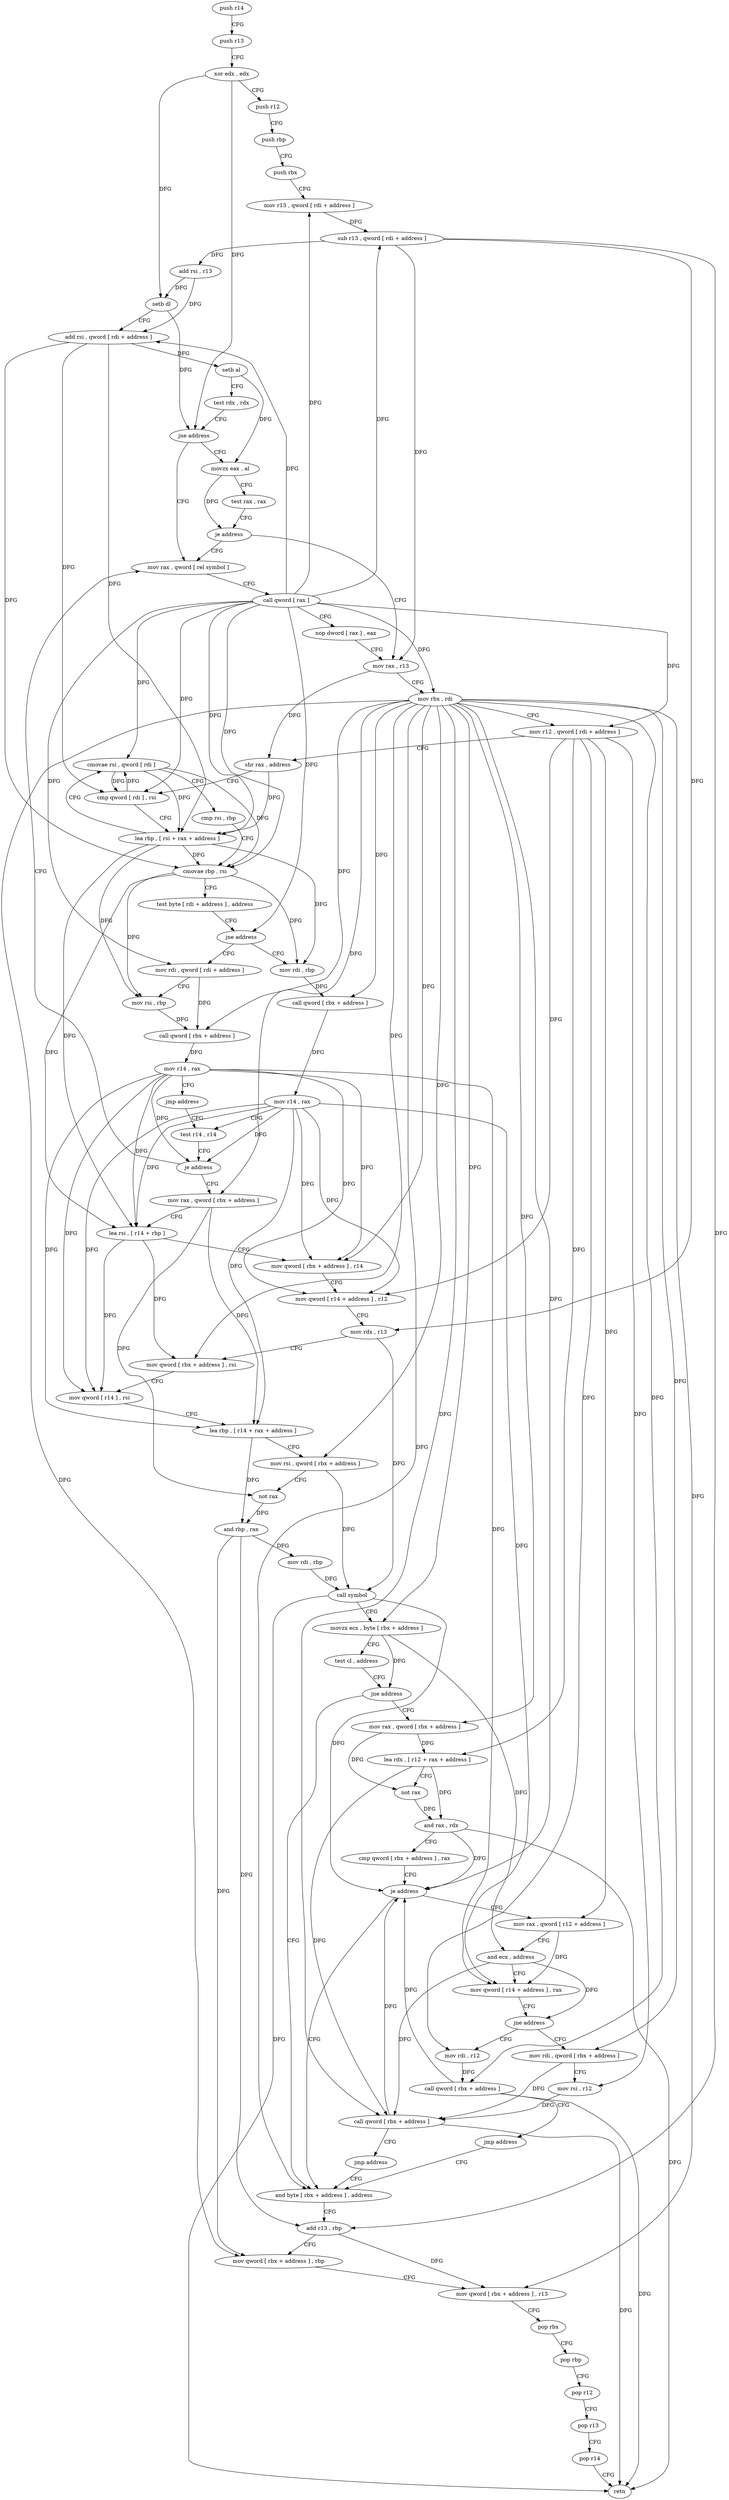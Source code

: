 digraph "func" {
"207440" [label = "push r14" ]
"207442" [label = "push r13" ]
"207444" [label = "xor edx , edx" ]
"207446" [label = "push r12" ]
"207448" [label = "push rbp" ]
"207449" [label = "push rbx" ]
"207450" [label = "mov r13 , qword [ rdi + address ]" ]
"207454" [label = "sub r13 , qword [ rdi + address ]" ]
"207458" [label = "add rsi , r13" ]
"207461" [label = "setb dl" ]
"207464" [label = "add rsi , qword [ rdi + address ]" ]
"207468" [label = "setb al" ]
"207471" [label = "test rdx , rdx" ]
"207474" [label = "jne address" ]
"207484" [label = "mov rax , qword [ rel symbol ]" ]
"207476" [label = "movzx eax , al" ]
"207491" [label = "call qword [ rax ]" ]
"207493" [label = "nop dword [ rax ] , eax" ]
"207496" [label = "mov rax , r13" ]
"207479" [label = "test rax , rax" ]
"207482" [label = "je address" ]
"207656" [label = "mov rdi , qword [ rdi + address ]" ]
"207660" [label = "mov rsi , rbp" ]
"207663" [label = "call qword [ rbx + address ]" ]
"207666" [label = "mov r14 , rax" ]
"207669" [label = "jmp address" ]
"207544" [label = "test r14 , r14" ]
"207535" [label = "mov rdi , rbp" ]
"207538" [label = "call qword [ rbx + address ]" ]
"207541" [label = "mov r14 , rax" ]
"207499" [label = "mov rbx , rdi" ]
"207502" [label = "mov r12 , qword [ rdi + address ]" ]
"207506" [label = "shr rax , address" ]
"207510" [label = "cmp qword [ rdi ] , rsi" ]
"207513" [label = "lea rbp , [ rsi + rax + address ]" ]
"207518" [label = "cmovae rsi , qword [ rdi ]" ]
"207522" [label = "cmp rsi , rbp" ]
"207525" [label = "cmovae rbp , rsi" ]
"207529" [label = "test byte [ rdi + address ] , address" ]
"207533" [label = "jne address" ]
"207547" [label = "je address" ]
"207549" [label = "mov rax , qword [ rbx + address ]" ]
"207553" [label = "lea rsi , [ r14 + rbp ]" ]
"207557" [label = "mov qword [ rbx + address ] , r14" ]
"207561" [label = "mov qword [ r14 + address ] , r12" ]
"207565" [label = "mov rdx , r13" ]
"207568" [label = "mov qword [ rbx + address ] , rsi" ]
"207572" [label = "mov qword [ r14 ] , rsi" ]
"207575" [label = "lea rbp , [ r14 + rax + address ]" ]
"207580" [label = "mov rsi , qword [ rbx + address ]" ]
"207584" [label = "not rax" ]
"207587" [label = "and rbp , rax" ]
"207590" [label = "mov rdi , rbp" ]
"207593" [label = "call symbol" ]
"207598" [label = "movzx ecx , byte [ rbx + address ]" ]
"207602" [label = "test cl , address" ]
"207605" [label = "jne address" ]
"207628" [label = "and byte [ rbx + address ] , address" ]
"207607" [label = "mov rax , qword [ rbx + address ]" ]
"207632" [label = "add r13 , rbp" ]
"207635" [label = "mov qword [ rbx + address ] , rbp" ]
"207639" [label = "mov qword [ rbx + address ] , r13" ]
"207643" [label = "pop rbx" ]
"207644" [label = "pop rbp" ]
"207645" [label = "pop r12" ]
"207647" [label = "pop r13" ]
"207649" [label = "pop r14" ]
"207651" [label = "retn" ]
"207611" [label = "lea rdx , [ r12 + rax + address ]" ]
"207616" [label = "not rax" ]
"207619" [label = "and rax , rdx" ]
"207622" [label = "cmp qword [ rbx + address ] , rax" ]
"207626" [label = "je address" ]
"207680" [label = "mov rax , qword [ r12 + address ]" ]
"207685" [label = "and ecx , address" ]
"207688" [label = "mov qword [ r14 + address ] , rax" ]
"207692" [label = "jne address" ]
"207712" [label = "mov rdi , qword [ rbx + address ]" ]
"207694" [label = "mov rdi , r12" ]
"207716" [label = "mov rsi , r12" ]
"207719" [label = "call qword [ rbx + address ]" ]
"207722" [label = "jmp address" ]
"207697" [label = "call qword [ rbx + address ]" ]
"207700" [label = "jmp address" ]
"207440" -> "207442" [ label = "CFG" ]
"207442" -> "207444" [ label = "CFG" ]
"207444" -> "207446" [ label = "CFG" ]
"207444" -> "207461" [ label = "DFG" ]
"207444" -> "207474" [ label = "DFG" ]
"207446" -> "207448" [ label = "CFG" ]
"207448" -> "207449" [ label = "CFG" ]
"207449" -> "207450" [ label = "CFG" ]
"207450" -> "207454" [ label = "DFG" ]
"207454" -> "207458" [ label = "DFG" ]
"207454" -> "207496" [ label = "DFG" ]
"207454" -> "207565" [ label = "DFG" ]
"207454" -> "207632" [ label = "DFG" ]
"207458" -> "207461" [ label = "DFG" ]
"207458" -> "207464" [ label = "DFG" ]
"207461" -> "207464" [ label = "CFG" ]
"207461" -> "207474" [ label = "DFG" ]
"207464" -> "207468" [ label = "DFG" ]
"207464" -> "207510" [ label = "DFG" ]
"207464" -> "207513" [ label = "DFG" ]
"207464" -> "207525" [ label = "DFG" ]
"207468" -> "207471" [ label = "CFG" ]
"207468" -> "207476" [ label = "DFG" ]
"207471" -> "207474" [ label = "CFG" ]
"207474" -> "207484" [ label = "CFG" ]
"207474" -> "207476" [ label = "CFG" ]
"207484" -> "207491" [ label = "CFG" ]
"207476" -> "207479" [ label = "CFG" ]
"207476" -> "207482" [ label = "DFG" ]
"207491" -> "207493" [ label = "CFG" ]
"207491" -> "207450" [ label = "DFG" ]
"207491" -> "207454" [ label = "DFG" ]
"207491" -> "207464" [ label = "DFG" ]
"207491" -> "207510" [ label = "DFG" ]
"207491" -> "207513" [ label = "DFG" ]
"207491" -> "207525" [ label = "DFG" ]
"207491" -> "207499" [ label = "DFG" ]
"207491" -> "207502" [ label = "DFG" ]
"207491" -> "207518" [ label = "DFG" ]
"207491" -> "207533" [ label = "DFG" ]
"207491" -> "207656" [ label = "DFG" ]
"207493" -> "207496" [ label = "CFG" ]
"207496" -> "207499" [ label = "CFG" ]
"207496" -> "207506" [ label = "DFG" ]
"207479" -> "207482" [ label = "CFG" ]
"207482" -> "207496" [ label = "CFG" ]
"207482" -> "207484" [ label = "CFG" ]
"207656" -> "207660" [ label = "CFG" ]
"207656" -> "207663" [ label = "DFG" ]
"207660" -> "207663" [ label = "DFG" ]
"207663" -> "207666" [ label = "DFG" ]
"207666" -> "207669" [ label = "CFG" ]
"207666" -> "207547" [ label = "DFG" ]
"207666" -> "207553" [ label = "DFG" ]
"207666" -> "207557" [ label = "DFG" ]
"207666" -> "207561" [ label = "DFG" ]
"207666" -> "207572" [ label = "DFG" ]
"207666" -> "207575" [ label = "DFG" ]
"207666" -> "207688" [ label = "DFG" ]
"207669" -> "207544" [ label = "CFG" ]
"207544" -> "207547" [ label = "CFG" ]
"207535" -> "207538" [ label = "DFG" ]
"207538" -> "207541" [ label = "DFG" ]
"207541" -> "207544" [ label = "CFG" ]
"207541" -> "207547" [ label = "DFG" ]
"207541" -> "207553" [ label = "DFG" ]
"207541" -> "207557" [ label = "DFG" ]
"207541" -> "207561" [ label = "DFG" ]
"207541" -> "207572" [ label = "DFG" ]
"207541" -> "207575" [ label = "DFG" ]
"207541" -> "207688" [ label = "DFG" ]
"207499" -> "207502" [ label = "CFG" ]
"207499" -> "207663" [ label = "DFG" ]
"207499" -> "207538" [ label = "DFG" ]
"207499" -> "207549" [ label = "DFG" ]
"207499" -> "207557" [ label = "DFG" ]
"207499" -> "207568" [ label = "DFG" ]
"207499" -> "207580" [ label = "DFG" ]
"207499" -> "207598" [ label = "DFG" ]
"207499" -> "207628" [ label = "DFG" ]
"207499" -> "207635" [ label = "DFG" ]
"207499" -> "207639" [ label = "DFG" ]
"207499" -> "207607" [ label = "DFG" ]
"207499" -> "207626" [ label = "DFG" ]
"207499" -> "207712" [ label = "DFG" ]
"207499" -> "207719" [ label = "DFG" ]
"207499" -> "207697" [ label = "DFG" ]
"207502" -> "207506" [ label = "CFG" ]
"207502" -> "207561" [ label = "DFG" ]
"207502" -> "207611" [ label = "DFG" ]
"207502" -> "207680" [ label = "DFG" ]
"207502" -> "207716" [ label = "DFG" ]
"207502" -> "207694" [ label = "DFG" ]
"207506" -> "207510" [ label = "CFG" ]
"207506" -> "207513" [ label = "DFG" ]
"207510" -> "207513" [ label = "CFG" ]
"207510" -> "207518" [ label = "DFG" ]
"207513" -> "207518" [ label = "CFG" ]
"207513" -> "207525" [ label = "DFG" ]
"207513" -> "207660" [ label = "DFG" ]
"207513" -> "207535" [ label = "DFG" ]
"207513" -> "207553" [ label = "DFG" ]
"207518" -> "207522" [ label = "CFG" ]
"207518" -> "207510" [ label = "DFG" ]
"207518" -> "207513" [ label = "DFG" ]
"207518" -> "207525" [ label = "DFG" ]
"207522" -> "207525" [ label = "CFG" ]
"207525" -> "207529" [ label = "CFG" ]
"207525" -> "207660" [ label = "DFG" ]
"207525" -> "207535" [ label = "DFG" ]
"207525" -> "207553" [ label = "DFG" ]
"207529" -> "207533" [ label = "CFG" ]
"207533" -> "207656" [ label = "CFG" ]
"207533" -> "207535" [ label = "CFG" ]
"207547" -> "207484" [ label = "CFG" ]
"207547" -> "207549" [ label = "CFG" ]
"207549" -> "207553" [ label = "CFG" ]
"207549" -> "207575" [ label = "DFG" ]
"207549" -> "207584" [ label = "DFG" ]
"207553" -> "207557" [ label = "CFG" ]
"207553" -> "207568" [ label = "DFG" ]
"207553" -> "207572" [ label = "DFG" ]
"207557" -> "207561" [ label = "CFG" ]
"207561" -> "207565" [ label = "CFG" ]
"207565" -> "207568" [ label = "CFG" ]
"207565" -> "207593" [ label = "DFG" ]
"207568" -> "207572" [ label = "CFG" ]
"207572" -> "207575" [ label = "CFG" ]
"207575" -> "207580" [ label = "CFG" ]
"207575" -> "207587" [ label = "DFG" ]
"207580" -> "207584" [ label = "CFG" ]
"207580" -> "207593" [ label = "DFG" ]
"207584" -> "207587" [ label = "DFG" ]
"207587" -> "207590" [ label = "DFG" ]
"207587" -> "207632" [ label = "DFG" ]
"207587" -> "207635" [ label = "DFG" ]
"207590" -> "207593" [ label = "DFG" ]
"207593" -> "207598" [ label = "CFG" ]
"207593" -> "207651" [ label = "DFG" ]
"207593" -> "207626" [ label = "DFG" ]
"207598" -> "207602" [ label = "CFG" ]
"207598" -> "207605" [ label = "DFG" ]
"207598" -> "207685" [ label = "DFG" ]
"207602" -> "207605" [ label = "CFG" ]
"207605" -> "207628" [ label = "CFG" ]
"207605" -> "207607" [ label = "CFG" ]
"207628" -> "207632" [ label = "CFG" ]
"207607" -> "207611" [ label = "DFG" ]
"207607" -> "207616" [ label = "DFG" ]
"207632" -> "207635" [ label = "CFG" ]
"207632" -> "207639" [ label = "DFG" ]
"207635" -> "207639" [ label = "CFG" ]
"207639" -> "207643" [ label = "CFG" ]
"207643" -> "207644" [ label = "CFG" ]
"207644" -> "207645" [ label = "CFG" ]
"207645" -> "207647" [ label = "CFG" ]
"207647" -> "207649" [ label = "CFG" ]
"207649" -> "207651" [ label = "CFG" ]
"207611" -> "207616" [ label = "CFG" ]
"207611" -> "207619" [ label = "DFG" ]
"207611" -> "207719" [ label = "DFG" ]
"207616" -> "207619" [ label = "DFG" ]
"207619" -> "207622" [ label = "CFG" ]
"207619" -> "207651" [ label = "DFG" ]
"207619" -> "207626" [ label = "DFG" ]
"207622" -> "207626" [ label = "CFG" ]
"207626" -> "207680" [ label = "CFG" ]
"207626" -> "207628" [ label = "CFG" ]
"207680" -> "207685" [ label = "CFG" ]
"207680" -> "207688" [ label = "DFG" ]
"207685" -> "207688" [ label = "CFG" ]
"207685" -> "207719" [ label = "DFG" ]
"207685" -> "207692" [ label = "DFG" ]
"207688" -> "207692" [ label = "CFG" ]
"207692" -> "207712" [ label = "CFG" ]
"207692" -> "207694" [ label = "CFG" ]
"207712" -> "207716" [ label = "CFG" ]
"207712" -> "207719" [ label = "DFG" ]
"207694" -> "207697" [ label = "DFG" ]
"207716" -> "207719" [ label = "DFG" ]
"207719" -> "207722" [ label = "CFG" ]
"207719" -> "207626" [ label = "DFG" ]
"207719" -> "207651" [ label = "DFG" ]
"207722" -> "207628" [ label = "CFG" ]
"207697" -> "207700" [ label = "CFG" ]
"207697" -> "207626" [ label = "DFG" ]
"207697" -> "207651" [ label = "DFG" ]
"207700" -> "207628" [ label = "CFG" ]
}

